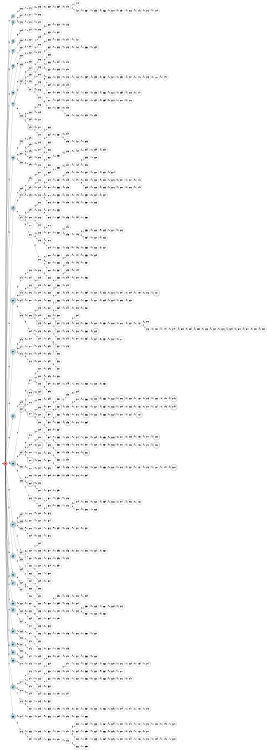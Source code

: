 digraph APTAALF {
__start0 [style = invis, shape = none, label = "", width = 0, height = 0];

rankdir=LR;
size="8,5";

s0 [style="filled", color="black", fillcolor="#ff817b" shape="circle", label="q0"];
s1 [style="filled", color="black", fillcolor="powderblue" shape="circle", label="q1"];
s2 [style="filled", color="black", fillcolor="powderblue" shape="circle", label="q2"];
s3 [style="filled", color="black", fillcolor="powderblue" shape="circle", label="q3"];
s4 [style="filled", color="black", fillcolor="powderblue" shape="circle", label="q4"];
s5 [style="filled", color="black", fillcolor="powderblue" shape="circle", label="q5"];
s6 [style="filled", color="black", fillcolor="powderblue" shape="circle", label="q6"];
s7 [style="filled", color="black", fillcolor="powderblue" shape="circle", label="q7"];
s8 [style="filled", color="black", fillcolor="powderblue" shape="circle", label="q8"];
s9 [style="rounded,filled", color="black", fillcolor="powderblue" shape="doublecircle", label="q9"];
s10 [style="rounded,filled", color="black", fillcolor="powderblue" shape="doublecircle", label="q10"];
s11 [style="filled", color="black", fillcolor="powderblue" shape="circle", label="q11"];
s12 [style="filled", color="black", fillcolor="powderblue" shape="circle", label="q12"];
s13 [style="rounded,filled", color="black", fillcolor="powderblue" shape="doublecircle", label="q13"];
s14 [style="rounded,filled", color="black", fillcolor="powderblue" shape="doublecircle", label="q14"];
s15 [style="filled", color="black", fillcolor="powderblue" shape="circle", label="q15"];
s16 [style="filled", color="black", fillcolor="powderblue" shape="circle", label="q16"];
s17 [style="filled", color="black", fillcolor="powderblue" shape="circle", label="q17"];
s18 [style="filled", color="black", fillcolor="powderblue" shape="circle", label="q18"];
s19 [style="filled", color="black", fillcolor="powderblue" shape="circle", label="q19"];
s20 [style="filled", color="black", fillcolor="powderblue" shape="circle", label="q20"];
s21 [style="filled", color="black", fillcolor="powderblue" shape="circle", label="q21"];
s22 [style="filled", color="black", fillcolor="powderblue" shape="circle", label="q22"];
s23 [style="filled", color="black", fillcolor="powderblue" shape="circle", label="q23"];
s24 [style="filled", color="black", fillcolor="powderblue" shape="circle", label="q24"];
s25 [style="filled", color="black", fillcolor="powderblue" shape="circle", label="q25"];
s26 [style="filled", color="black", fillcolor="white" shape="circle", label="q26"];
s27 [style="filled", color="black", fillcolor="white" shape="circle", label="q27"];
s28 [style="filled", color="black", fillcolor="white" shape="circle", label="q28"];
s29 [style="filled", color="black", fillcolor="white" shape="circle", label="q29"];
s30 [style="filled", color="black", fillcolor="white" shape="circle", label="q30"];
s31 [style="filled", color="black", fillcolor="white" shape="circle", label="q31"];
s32 [style="filled", color="black", fillcolor="white" shape="circle", label="q32"];
s33 [style="filled", color="black", fillcolor="white" shape="circle", label="q33"];
s34 [style="filled", color="black", fillcolor="white" shape="circle", label="q34"];
s35 [style="filled", color="black", fillcolor="white" shape="circle", label="q35"];
s36 [style="filled", color="black", fillcolor="white" shape="circle", label="q36"];
s37 [style="filled", color="black", fillcolor="white" shape="circle", label="q37"];
s38 [style="filled", color="black", fillcolor="white" shape="circle", label="q38"];
s39 [style="filled", color="black", fillcolor="white" shape="circle", label="q39"];
s40 [style="filled", color="black", fillcolor="white" shape="circle", label="q40"];
s41 [style="rounded,filled", color="black", fillcolor="white" shape="doublecircle", label="q41"];
s42 [style="filled", color="black", fillcolor="white" shape="circle", label="q42"];
s43 [style="rounded,filled", color="black", fillcolor="white" shape="doublecircle", label="q43"];
s44 [style="filled", color="black", fillcolor="white" shape="circle", label="q44"];
s45 [style="filled", color="black", fillcolor="white" shape="circle", label="q45"];
s46 [style="filled", color="black", fillcolor="white" shape="circle", label="q46"];
s47 [style="filled", color="black", fillcolor="white" shape="circle", label="q47"];
s48 [style="filled", color="black", fillcolor="white" shape="circle", label="q48"];
s49 [style="filled", color="black", fillcolor="white" shape="circle", label="q49"];
s50 [style="rounded,filled", color="black", fillcolor="white" shape="doublecircle", label="q50"];
s51 [style="filled", color="black", fillcolor="white" shape="circle", label="q51"];
s52 [style="filled", color="black", fillcolor="white" shape="circle", label="q52"];
s53 [style="filled", color="black", fillcolor="white" shape="circle", label="q53"];
s54 [style="filled", color="black", fillcolor="white" shape="circle", label="q54"];
s55 [style="filled", color="black", fillcolor="white" shape="circle", label="q55"];
s56 [style="filled", color="black", fillcolor="white" shape="circle", label="q56"];
s57 [style="filled", color="black", fillcolor="white" shape="circle", label="q57"];
s58 [style="filled", color="black", fillcolor="white" shape="circle", label="q58"];
s59 [style="filled", color="black", fillcolor="white" shape="circle", label="q59"];
s60 [style="filled", color="black", fillcolor="white" shape="circle", label="q60"];
s61 [style="filled", color="black", fillcolor="white" shape="circle", label="q61"];
s62 [style="filled", color="black", fillcolor="white" shape="circle", label="q62"];
s63 [style="filled", color="black", fillcolor="white" shape="circle", label="q63"];
s64 [style="filled", color="black", fillcolor="white" shape="circle", label="q64"];
s65 [style="filled", color="black", fillcolor="white" shape="circle", label="q65"];
s66 [style="filled", color="black", fillcolor="white" shape="circle", label="q66"];
s67 [style="filled", color="black", fillcolor="white" shape="circle", label="q67"];
s68 [style="filled", color="black", fillcolor="white" shape="circle", label="q68"];
s69 [style="filled", color="black", fillcolor="white" shape="circle", label="q69"];
s70 [style="filled", color="black", fillcolor="white" shape="circle", label="q70"];
s71 [style="filled", color="black", fillcolor="white" shape="circle", label="q71"];
s72 [style="filled", color="black", fillcolor="white" shape="circle", label="q72"];
s73 [style="filled", color="black", fillcolor="white" shape="circle", label="q73"];
s74 [style="filled", color="black", fillcolor="white" shape="circle", label="q74"];
s75 [style="filled", color="black", fillcolor="white" shape="circle", label="q75"];
s76 [style="filled", color="black", fillcolor="white" shape="circle", label="q76"];
s77 [style="filled", color="black", fillcolor="white" shape="circle", label="q77"];
s78 [style="filled", color="black", fillcolor="white" shape="circle", label="q78"];
s79 [style="filled", color="black", fillcolor="white" shape="circle", label="q79"];
s80 [style="filled", color="black", fillcolor="white" shape="circle", label="q80"];
s81 [style="filled", color="black", fillcolor="white" shape="circle", label="q81"];
s82 [style="filled", color="black", fillcolor="white" shape="circle", label="q82"];
s83 [style="filled", color="black", fillcolor="white" shape="circle", label="q83"];
s84 [style="filled", color="black", fillcolor="white" shape="circle", label="q84"];
s85 [style="filled", color="black", fillcolor="white" shape="circle", label="q85"];
s86 [style="filled", color="black", fillcolor="white" shape="circle", label="q86"];
s87 [style="filled", color="black", fillcolor="white" shape="circle", label="q87"];
s88 [style="filled", color="black", fillcolor="white" shape="circle", label="q88"];
s89 [style="filled", color="black", fillcolor="white" shape="circle", label="q89"];
s90 [style="rounded,filled", color="black", fillcolor="white" shape="doublecircle", label="q90"];
s91 [style="filled", color="black", fillcolor="white" shape="circle", label="q91"];
s92 [style="filled", color="black", fillcolor="white" shape="circle", label="q92"];
s93 [style="filled", color="black", fillcolor="white" shape="circle", label="q93"];
s94 [style="filled", color="black", fillcolor="white" shape="circle", label="q94"];
s95 [style="filled", color="black", fillcolor="white" shape="circle", label="q95"];
s96 [style="filled", color="black", fillcolor="white" shape="circle", label="q96"];
s97 [style="filled", color="black", fillcolor="white" shape="circle", label="q97"];
s98 [style="filled", color="black", fillcolor="white" shape="circle", label="q98"];
s99 [style="filled", color="black", fillcolor="white" shape="circle", label="q99"];
s100 [style="filled", color="black", fillcolor="white" shape="circle", label="q100"];
s101 [style="filled", color="black", fillcolor="white" shape="circle", label="q101"];
s102 [style="filled", color="black", fillcolor="white" shape="circle", label="q102"];
s103 [style="filled", color="black", fillcolor="white" shape="circle", label="q103"];
s104 [style="filled", color="black", fillcolor="white" shape="circle", label="q104"];
s105 [style="filled", color="black", fillcolor="white" shape="circle", label="q105"];
s106 [style="filled", color="black", fillcolor="white" shape="circle", label="q106"];
s107 [style="filled", color="black", fillcolor="white" shape="circle", label="q107"];
s108 [style="rounded,filled", color="black", fillcolor="white" shape="doublecircle", label="q108"];
s109 [style="filled", color="black", fillcolor="white" shape="circle", label="q109"];
s110 [style="filled", color="black", fillcolor="white" shape="circle", label="q110"];
s111 [style="filled", color="black", fillcolor="white" shape="circle", label="q111"];
s112 [style="filled", color="black", fillcolor="white" shape="circle", label="q112"];
s113 [style="filled", color="black", fillcolor="white" shape="circle", label="q113"];
s114 [style="filled", color="black", fillcolor="white" shape="circle", label="q114"];
s115 [style="rounded,filled", color="black", fillcolor="white" shape="doublecircle", label="q115"];
s116 [style="filled", color="black", fillcolor="white" shape="circle", label="q116"];
s117 [style="rounded,filled", color="black", fillcolor="white" shape="doublecircle", label="q117"];
s118 [style="filled", color="black", fillcolor="white" shape="circle", label="q118"];
s119 [style="filled", color="black", fillcolor="white" shape="circle", label="q119"];
s120 [style="filled", color="black", fillcolor="white" shape="circle", label="q120"];
s121 [style="rounded,filled", color="black", fillcolor="white" shape="doublecircle", label="q121"];
s122 [style="filled", color="black", fillcolor="white" shape="circle", label="q122"];
s123 [style="filled", color="black", fillcolor="white" shape="circle", label="q123"];
s124 [style="rounded,filled", color="black", fillcolor="white" shape="doublecircle", label="q124"];
s125 [style="filled", color="black", fillcolor="white" shape="circle", label="q125"];
s126 [style="filled", color="black", fillcolor="white" shape="circle", label="q126"];
s127 [style="filled", color="black", fillcolor="white" shape="circle", label="q127"];
s128 [style="filled", color="black", fillcolor="white" shape="circle", label="q128"];
s129 [style="filled", color="black", fillcolor="white" shape="circle", label="q129"];
s130 [style="filled", color="black", fillcolor="white" shape="circle", label="q130"];
s131 [style="filled", color="black", fillcolor="white" shape="circle", label="q131"];
s132 [style="filled", color="black", fillcolor="white" shape="circle", label="q132"];
s133 [style="filled", color="black", fillcolor="white" shape="circle", label="q133"];
s134 [style="filled", color="black", fillcolor="white" shape="circle", label="q134"];
s135 [style="filled", color="black", fillcolor="white" shape="circle", label="q135"];
s136 [style="filled", color="black", fillcolor="white" shape="circle", label="q136"];
s137 [style="filled", color="black", fillcolor="white" shape="circle", label="q137"];
s138 [style="filled", color="black", fillcolor="white" shape="circle", label="q138"];
s139 [style="filled", color="black", fillcolor="white" shape="circle", label="q139"];
s140 [style="filled", color="black", fillcolor="white" shape="circle", label="q140"];
s141 [style="filled", color="black", fillcolor="white" shape="circle", label="q141"];
s142 [style="filled", color="black", fillcolor="white" shape="circle", label="q142"];
s143 [style="filled", color="black", fillcolor="white" shape="circle", label="q143"];
s144 [style="filled", color="black", fillcolor="white" shape="circle", label="q144"];
s145 [style="filled", color="black", fillcolor="white" shape="circle", label="q145"];
s146 [style="filled", color="black", fillcolor="white" shape="circle", label="q146"];
s147 [style="filled", color="black", fillcolor="white" shape="circle", label="q147"];
s148 [style="filled", color="black", fillcolor="white" shape="circle", label="q148"];
s149 [style="filled", color="black", fillcolor="white" shape="circle", label="q149"];
s150 [style="filled", color="black", fillcolor="white" shape="circle", label="q150"];
s151 [style="filled", color="black", fillcolor="white" shape="circle", label="q151"];
s152 [style="filled", color="black", fillcolor="white" shape="circle", label="q152"];
s153 [style="filled", color="black", fillcolor="white" shape="circle", label="q153"];
s154 [style="filled", color="black", fillcolor="white" shape="circle", label="q154"];
s155 [style="filled", color="black", fillcolor="white" shape="circle", label="q155"];
s156 [style="filled", color="black", fillcolor="white" shape="circle", label="q156"];
s157 [style="filled", color="black", fillcolor="white" shape="circle", label="q157"];
s158 [style="filled", color="black", fillcolor="white" shape="circle", label="q158"];
s159 [style="filled", color="black", fillcolor="white" shape="circle", label="q159"];
s160 [style="filled", color="black", fillcolor="white" shape="circle", label="q160"];
s161 [style="filled", color="black", fillcolor="white" shape="circle", label="q161"];
s162 [style="filled", color="black", fillcolor="white" shape="circle", label="q162"];
s163 [style="filled", color="black", fillcolor="white" shape="circle", label="q163"];
s164 [style="filled", color="black", fillcolor="white" shape="circle", label="q164"];
s165 [style="filled", color="black", fillcolor="white" shape="circle", label="q165"];
s166 [style="filled", color="black", fillcolor="white" shape="circle", label="q166"];
s167 [style="filled", color="black", fillcolor="white" shape="circle", label="q167"];
s168 [style="filled", color="black", fillcolor="white" shape="circle", label="q168"];
s169 [style="filled", color="black", fillcolor="white" shape="circle", label="q169"];
s170 [style="filled", color="black", fillcolor="white" shape="circle", label="q170"];
s171 [style="filled", color="black", fillcolor="white" shape="circle", label="q171"];
s172 [style="filled", color="black", fillcolor="white" shape="circle", label="q172"];
s173 [style="filled", color="black", fillcolor="white" shape="circle", label="q173"];
s174 [style="filled", color="black", fillcolor="white" shape="circle", label="q174"];
s175 [style="filled", color="black", fillcolor="white" shape="circle", label="q175"];
s176 [style="filled", color="black", fillcolor="white" shape="circle", label="q176"];
s177 [style="filled", color="black", fillcolor="white" shape="circle", label="q177"];
s178 [style="filled", color="black", fillcolor="white" shape="circle", label="q178"];
s179 [style="filled", color="black", fillcolor="white" shape="circle", label="q179"];
s180 [style="filled", color="black", fillcolor="white" shape="circle", label="q180"];
s181 [style="filled", color="black", fillcolor="white" shape="circle", label="q181"];
s182 [style="filled", color="black", fillcolor="white" shape="circle", label="q182"];
s183 [style="filled", color="black", fillcolor="white" shape="circle", label="q183"];
s184 [style="filled", color="black", fillcolor="white" shape="circle", label="q184"];
s185 [style="filled", color="black", fillcolor="white" shape="circle", label="q185"];
s186 [style="filled", color="black", fillcolor="white" shape="circle", label="q186"];
s187 [style="filled", color="black", fillcolor="white" shape="circle", label="q187"];
s188 [style="filled", color="black", fillcolor="white" shape="circle", label="q188"];
s189 [style="filled", color="black", fillcolor="white" shape="circle", label="q189"];
s190 [style="filled", color="black", fillcolor="white" shape="circle", label="q190"];
s191 [style="filled", color="black", fillcolor="white" shape="circle", label="q191"];
s192 [style="filled", color="black", fillcolor="white" shape="circle", label="q192"];
s193 [style="filled", color="black", fillcolor="white" shape="circle", label="q193"];
s194 [style="filled", color="black", fillcolor="white" shape="circle", label="q194"];
s195 [style="rounded,filled", color="black", fillcolor="white" shape="doublecircle", label="q195"];
s196 [style="filled", color="black", fillcolor="white" shape="circle", label="q196"];
s197 [style="filled", color="black", fillcolor="white" shape="circle", label="q197"];
s198 [style="filled", color="black", fillcolor="white" shape="circle", label="q198"];
s199 [style="filled", color="black", fillcolor="white" shape="circle", label="q199"];
s200 [style="filled", color="black", fillcolor="white" shape="circle", label="q200"];
s201 [style="filled", color="black", fillcolor="white" shape="circle", label="q201"];
s202 [style="filled", color="black", fillcolor="white" shape="circle", label="q202"];
s203 [style="filled", color="black", fillcolor="white" shape="circle", label="q203"];
s204 [style="rounded,filled", color="black", fillcolor="white" shape="doublecircle", label="q204"];
s205 [style="filled", color="black", fillcolor="white" shape="circle", label="q205"];
s206 [style="filled", color="black", fillcolor="white" shape="circle", label="q206"];
s207 [style="filled", color="black", fillcolor="white" shape="circle", label="q207"];
s208 [style="filled", color="black", fillcolor="white" shape="circle", label="q208"];
s209 [style="filled", color="black", fillcolor="white" shape="circle", label="q209"];
s210 [style="filled", color="black", fillcolor="white" shape="circle", label="q210"];
s211 [style="rounded,filled", color="black", fillcolor="white" shape="doublecircle", label="q211"];
s212 [style="filled", color="black", fillcolor="white" shape="circle", label="q212"];
s213 [style="filled", color="black", fillcolor="white" shape="circle", label="q213"];
s214 [style="filled", color="black", fillcolor="white" shape="circle", label="q214"];
s215 [style="filled", color="black", fillcolor="white" shape="circle", label="q215"];
s216 [style="filled", color="black", fillcolor="white" shape="circle", label="q216"];
s217 [style="filled", color="black", fillcolor="white" shape="circle", label="q217"];
s218 [style="filled", color="black", fillcolor="white" shape="circle", label="q218"];
s219 [style="filled", color="black", fillcolor="white" shape="circle", label="q219"];
s220 [style="filled", color="black", fillcolor="white" shape="circle", label="q220"];
s221 [style="filled", color="black", fillcolor="white" shape="circle", label="q221"];
s222 [style="filled", color="black", fillcolor="white" shape="circle", label="q222"];
s223 [style="filled", color="black", fillcolor="white" shape="circle", label="q223"];
s224 [style="filled", color="black", fillcolor="white" shape="circle", label="q224"];
s225 [style="filled", color="black", fillcolor="white" shape="circle", label="q225"];
s226 [style="filled", color="black", fillcolor="white" shape="circle", label="q226"];
s227 [style="filled", color="black", fillcolor="white" shape="circle", label="q227"];
s228 [style="filled", color="black", fillcolor="white" shape="circle", label="q228"];
s229 [style="filled", color="black", fillcolor="white" shape="circle", label="q229"];
s230 [style="filled", color="black", fillcolor="white" shape="circle", label="q230"];
s231 [style="filled", color="black", fillcolor="white" shape="circle", label="q231"];
s232 [style="filled", color="black", fillcolor="white" shape="circle", label="q232"];
s233 [style="filled", color="black", fillcolor="white" shape="circle", label="q233"];
s234 [style="filled", color="black", fillcolor="white" shape="circle", label="q234"];
s235 [style="filled", color="black", fillcolor="white" shape="circle", label="q235"];
s236 [style="filled", color="black", fillcolor="white" shape="circle", label="q236"];
s237 [style="filled", color="black", fillcolor="white" shape="circle", label="q237"];
s238 [style="filled", color="black", fillcolor="white" shape="circle", label="q238"];
s239 [style="filled", color="black", fillcolor="white" shape="circle", label="q239"];
s240 [style="filled", color="black", fillcolor="white" shape="circle", label="q240"];
s241 [style="filled", color="black", fillcolor="white" shape="circle", label="q241"];
s242 [style="filled", color="black", fillcolor="white" shape="circle", label="q242"];
s243 [style="filled", color="black", fillcolor="white" shape="circle", label="q243"];
s244 [style="filled", color="black", fillcolor="white" shape="circle", label="q244"];
s245 [style="filled", color="black", fillcolor="white" shape="circle", label="q245"];
s246 [style="filled", color="black", fillcolor="white" shape="circle", label="q246"];
s247 [style="filled", color="black", fillcolor="white" shape="circle", label="q247"];
s248 [style="filled", color="black", fillcolor="white" shape="circle", label="q248"];
s249 [style="filled", color="black", fillcolor="white" shape="circle", label="q249"];
s250 [style="filled", color="black", fillcolor="white" shape="circle", label="q250"];
s251 [style="filled", color="black", fillcolor="white" shape="circle", label="q251"];
s252 [style="filled", color="black", fillcolor="white" shape="circle", label="q252"];
s253 [style="filled", color="black", fillcolor="white" shape="circle", label="q253"];
s254 [style="filled", color="black", fillcolor="white" shape="circle", label="q254"];
s255 [style="filled", color="black", fillcolor="white" shape="circle", label="q255"];
s256 [style="filled", color="black", fillcolor="white" shape="circle", label="q256"];
s257 [style="filled", color="black", fillcolor="white" shape="circle", label="q257"];
s258 [style="filled", color="black", fillcolor="white" shape="circle", label="q258"];
s259 [style="filled", color="black", fillcolor="white" shape="circle", label="q259"];
s260 [style="filled", color="black", fillcolor="white" shape="circle", label="q260"];
s261 [style="filled", color="black", fillcolor="white" shape="circle", label="q261"];
s262 [style="filled", color="black", fillcolor="white" shape="circle", label="q262"];
s263 [style="filled", color="black", fillcolor="white" shape="circle", label="q263"];
s264 [style="filled", color="black", fillcolor="white" shape="circle", label="q264"];
s265 [style="filled", color="black", fillcolor="white" shape="circle", label="q265"];
s266 [style="filled", color="black", fillcolor="white" shape="circle", label="q266"];
s267 [style="filled", color="black", fillcolor="white" shape="circle", label="q267"];
s268 [style="filled", color="black", fillcolor="white" shape="circle", label="q268"];
s269 [style="filled", color="black", fillcolor="white" shape="circle", label="q269"];
s270 [style="filled", color="black", fillcolor="white" shape="circle", label="q270"];
s271 [style="filled", color="black", fillcolor="white" shape="circle", label="q271"];
s272 [style="filled", color="black", fillcolor="white" shape="circle", label="q272"];
s273 [style="filled", color="black", fillcolor="white" shape="circle", label="q273"];
s274 [style="filled", color="black", fillcolor="white" shape="circle", label="q274"];
s275 [style="filled", color="black", fillcolor="white" shape="circle", label="q275"];
s276 [style="filled", color="black", fillcolor="white" shape="circle", label="q276"];
s277 [style="filled", color="black", fillcolor="white" shape="circle", label="q277"];
s278 [style="filled", color="black", fillcolor="white" shape="circle", label="q278"];
s279 [style="filled", color="black", fillcolor="white" shape="circle", label="q279"];
s280 [style="filled", color="black", fillcolor="white" shape="circle", label="q280"];
s281 [style="filled", color="black", fillcolor="white" shape="circle", label="q281"];
s282 [style="filled", color="black", fillcolor="white" shape="circle", label="q282"];
s283 [style="filled", color="black", fillcolor="white" shape="circle", label="q283"];
s284 [style="filled", color="black", fillcolor="white" shape="circle", label="q284"];
s285 [style="filled", color="black", fillcolor="white" shape="circle", label="q285"];
s286 [style="filled", color="black", fillcolor="white" shape="circle", label="q286"];
s287 [style="filled", color="black", fillcolor="white" shape="circle", label="q287"];
s288 [style="filled", color="black", fillcolor="white" shape="circle", label="q288"];
s289 [style="filled", color="black", fillcolor="white" shape="circle", label="q289"];
s290 [style="filled", color="black", fillcolor="white" shape="circle", label="q290"];
s291 [style="filled", color="black", fillcolor="white" shape="circle", label="q291"];
s292 [style="filled", color="black", fillcolor="white" shape="circle", label="q292"];
s293 [style="filled", color="black", fillcolor="white" shape="circle", label="q293"];
s294 [style="filled", color="black", fillcolor="white" shape="circle", label="q294"];
s295 [style="filled", color="black", fillcolor="white" shape="circle", label="q295"];
s296 [style="filled", color="black", fillcolor="white" shape="circle", label="q296"];
s297 [style="filled", color="black", fillcolor="white" shape="circle", label="q297"];
s298 [style="filled", color="black", fillcolor="white" shape="circle", label="q298"];
s299 [style="filled", color="black", fillcolor="white" shape="circle", label="q299"];
s300 [style="filled", color="black", fillcolor="white" shape="circle", label="q300"];
s301 [style="rounded,filled", color="black", fillcolor="white" shape="doublecircle", label="q301"];
s302 [style="filled", color="black", fillcolor="white" shape="circle", label="q302"];
s303 [style="filled", color="black", fillcolor="white" shape="circle", label="q303"];
s304 [style="filled", color="black", fillcolor="white" shape="circle", label="q304"];
s305 [style="filled", color="black", fillcolor="white" shape="circle", label="q305"];
s306 [style="filled", color="black", fillcolor="white" shape="circle", label="q306"];
s307 [style="filled", color="black", fillcolor="white" shape="circle", label="q307"];
s308 [style="filled", color="black", fillcolor="white" shape="circle", label="q308"];
s309 [style="filled", color="black", fillcolor="white" shape="circle", label="q309"];
s310 [style="filled", color="black", fillcolor="white" shape="circle", label="q310"];
s311 [style="filled", color="black", fillcolor="white" shape="circle", label="q311"];
s312 [style="filled", color="black", fillcolor="white" shape="circle", label="q312"];
s313 [style="filled", color="black", fillcolor="white" shape="circle", label="q313"];
s314 [style="filled", color="black", fillcolor="white" shape="circle", label="q314"];
s315 [style="filled", color="black", fillcolor="white" shape="circle", label="q315"];
s316 [style="filled", color="black", fillcolor="white" shape="circle", label="q316"];
s317 [style="filled", color="black", fillcolor="white" shape="circle", label="q317"];
s318 [style="filled", color="black", fillcolor="white" shape="circle", label="q318"];
s319 [style="filled", color="black", fillcolor="white" shape="circle", label="q319"];
s320 [style="filled", color="black", fillcolor="white" shape="circle", label="q320"];
s321 [style="filled", color="black", fillcolor="white" shape="circle", label="q321"];
s322 [style="filled", color="black", fillcolor="white" shape="circle", label="q322"];
s323 [style="filled", color="black", fillcolor="white" shape="circle", label="q323"];
s324 [style="filled", color="black", fillcolor="white" shape="circle", label="q324"];
s325 [style="filled", color="black", fillcolor="white" shape="circle", label="q325"];
s326 [style="filled", color="black", fillcolor="white" shape="circle", label="q326"];
s327 [style="filled", color="black", fillcolor="white" shape="circle", label="q327"];
s328 [style="filled", color="black", fillcolor="white" shape="circle", label="q328"];
s329 [style="filled", color="black", fillcolor="white" shape="circle", label="q329"];
s330 [style="filled", color="black", fillcolor="white" shape="circle", label="q330"];
s331 [style="filled", color="black", fillcolor="white" shape="circle", label="q331"];
s332 [style="filled", color="black", fillcolor="white" shape="circle", label="q332"];
s333 [style="filled", color="black", fillcolor="white" shape="circle", label="q333"];
s334 [style="filled", color="black", fillcolor="white" shape="circle", label="q334"];
s335 [style="filled", color="black", fillcolor="white" shape="circle", label="q335"];
s336 [style="filled", color="black", fillcolor="white" shape="circle", label="q336"];
s337 [style="filled", color="black", fillcolor="white" shape="circle", label="q337"];
s338 [style="filled", color="black", fillcolor="white" shape="circle", label="q338"];
s339 [style="filled", color="black", fillcolor="white" shape="circle", label="q339"];
s340 [style="filled", color="black", fillcolor="white" shape="circle", label="q340"];
s341 [style="filled", color="black", fillcolor="white" shape="circle", label="q341"];
s342 [style="filled", color="black", fillcolor="white" shape="circle", label="q342"];
s343 [style="filled", color="black", fillcolor="white" shape="circle", label="q343"];
s344 [style="filled", color="black", fillcolor="white" shape="circle", label="q344"];
s345 [style="filled", color="black", fillcolor="white" shape="circle", label="q345"];
s346 [style="filled", color="black", fillcolor="white" shape="circle", label="q346"];
s347 [style="filled", color="black", fillcolor="white" shape="circle", label="q347"];
s348 [style="filled", color="black", fillcolor="white" shape="circle", label="q348"];
s349 [style="filled", color="black", fillcolor="white" shape="circle", label="q349"];
s350 [style="filled", color="black", fillcolor="white" shape="circle", label="q350"];
s351 [style="filled", color="black", fillcolor="white" shape="circle", label="q351"];
s352 [style="filled", color="black", fillcolor="white" shape="circle", label="q352"];
s353 [style="filled", color="black", fillcolor="white" shape="circle", label="q353"];
s354 [style="filled", color="black", fillcolor="white" shape="circle", label="q354"];
s355 [style="filled", color="black", fillcolor="white" shape="circle", label="q355"];
s356 [style="filled", color="black", fillcolor="white" shape="circle", label="q356"];
s357 [style="filled", color="black", fillcolor="white" shape="circle", label="q357"];
s358 [style="filled", color="black", fillcolor="white" shape="circle", label="q358"];
s359 [style="filled", color="black", fillcolor="white" shape="circle", label="q359"];
s360 [style="filled", color="black", fillcolor="white" shape="circle", label="q360"];
s361 [style="filled", color="black", fillcolor="white" shape="circle", label="q361"];
s362 [style="filled", color="black", fillcolor="white" shape="circle", label="q362"];
s363 [style="filled", color="black", fillcolor="white" shape="circle", label="q363"];
s364 [style="filled", color="black", fillcolor="white" shape="circle", label="q364"];
s365 [style="filled", color="black", fillcolor="white" shape="circle", label="q365"];
s366 [style="filled", color="black", fillcolor="white" shape="circle", label="q366"];
s367 [style="filled", color="black", fillcolor="white" shape="circle", label="q367"];
s368 [style="filled", color="black", fillcolor="white" shape="circle", label="q368"];
s369 [style="filled", color="black", fillcolor="white" shape="circle", label="q369"];
s370 [style="filled", color="black", fillcolor="white" shape="circle", label="q370"];
s371 [style="rounded,filled", color="black", fillcolor="white" shape="doublecircle", label="q371"];
s372 [style="filled", color="black", fillcolor="white" shape="circle", label="q372"];
s373 [style="filled", color="black", fillcolor="white" shape="circle", label="q373"];
s374 [style="filled", color="black", fillcolor="white" shape="circle", label="q374"];
s375 [style="filled", color="black", fillcolor="white" shape="circle", label="q375"];
s376 [style="filled", color="black", fillcolor="white" shape="circle", label="q376"];
s377 [style="filled", color="black", fillcolor="white" shape="circle", label="q377"];
s378 [style="filled", color="black", fillcolor="white" shape="circle", label="q378"];
s379 [style="filled", color="black", fillcolor="white" shape="circle", label="q379"];
s380 [style="filled", color="black", fillcolor="white" shape="circle", label="q380"];
s381 [style="rounded,filled", color="black", fillcolor="white" shape="doublecircle", label="q381"];
s382 [style="filled", color="black", fillcolor="white" shape="circle", label="q382"];
s383 [style="filled", color="black", fillcolor="white" shape="circle", label="q383"];
s384 [style="filled", color="black", fillcolor="white" shape="circle", label="q384"];
s385 [style="filled", color="black", fillcolor="white" shape="circle", label="q385"];
s386 [style="filled", color="black", fillcolor="white" shape="circle", label="q386"];
s387 [style="filled", color="black", fillcolor="white" shape="circle", label="q387"];
s388 [style="filled", color="black", fillcolor="white" shape="circle", label="q388"];
s389 [style="filled", color="black", fillcolor="white" shape="circle", label="q389"];
s390 [style="filled", color="black", fillcolor="white" shape="circle", label="q390"];
s391 [style="filled", color="black", fillcolor="white" shape="circle", label="q391"];
s392 [style="filled", color="black", fillcolor="white" shape="circle", label="q392"];
s393 [style="filled", color="black", fillcolor="white" shape="circle", label="q393"];
s394 [style="filled", color="black", fillcolor="white" shape="circle", label="q394"];
s395 [style="filled", color="black", fillcolor="white" shape="circle", label="q395"];
s396 [style="filled", color="black", fillcolor="white" shape="circle", label="q396"];
s397 [style="filled", color="black", fillcolor="white" shape="circle", label="q397"];
s398 [style="filled", color="black", fillcolor="white" shape="circle", label="q398"];
s399 [style="filled", color="black", fillcolor="white" shape="circle", label="q399"];
s400 [style="filled", color="black", fillcolor="white" shape="circle", label="q400"];
s401 [style="filled", color="black", fillcolor="white" shape="circle", label="q401"];
s402 [style="filled", color="black", fillcolor="white" shape="circle", label="q402"];
s403 [style="filled", color="black", fillcolor="white" shape="circle", label="q403"];
s404 [style="filled", color="black", fillcolor="white" shape="circle", label="q404"];
s405 [style="filled", color="black", fillcolor="white" shape="circle", label="q405"];
s406 [style="filled", color="black", fillcolor="white" shape="circle", label="q406"];
s407 [style="filled", color="black", fillcolor="white" shape="circle", label="q407"];
s408 [style="filled", color="black", fillcolor="white" shape="circle", label="q408"];
s409 [style="filled", color="black", fillcolor="white" shape="circle", label="q409"];
s410 [style="filled", color="black", fillcolor="white" shape="circle", label="q410"];
s411 [style="filled", color="black", fillcolor="white" shape="circle", label="q411"];
s412 [style="filled", color="black", fillcolor="white" shape="circle", label="q412"];
s413 [style="filled", color="black", fillcolor="white" shape="circle", label="q413"];
s414 [style="filled", color="black", fillcolor="white" shape="circle", label="q414"];
s415 [style="filled", color="black", fillcolor="white" shape="circle", label="q415"];
s416 [style="filled", color="black", fillcolor="white" shape="circle", label="q416"];
s417 [style="filled", color="black", fillcolor="white" shape="circle", label="q417"];
s418 [style="filled", color="black", fillcolor="white" shape="circle", label="q418"];
s419 [style="rounded,filled", color="black", fillcolor="white" shape="doublecircle", label="q419"];
s420 [style="filled", color="black", fillcolor="white" shape="circle", label="q420"];
s421 [style="filled", color="black", fillcolor="white" shape="circle", label="q421"];
s422 [style="filled", color="black", fillcolor="white" shape="circle", label="q422"];
s423 [style="filled", color="black", fillcolor="white" shape="circle", label="q423"];
s424 [style="filled", color="black", fillcolor="white" shape="circle", label="q424"];
s425 [style="filled", color="black", fillcolor="white" shape="circle", label="q425"];
s426 [style="filled", color="black", fillcolor="white" shape="circle", label="q426"];
s427 [style="filled", color="black", fillcolor="white" shape="circle", label="q427"];
s428 [style="filled", color="black", fillcolor="white" shape="circle", label="q428"];
s429 [style="filled", color="black", fillcolor="white" shape="circle", label="q429"];
s430 [style="filled", color="black", fillcolor="white" shape="circle", label="q430"];
s431 [style="filled", color="black", fillcolor="white" shape="circle", label="q431"];
s432 [style="filled", color="black", fillcolor="white" shape="circle", label="q432"];
s433 [style="filled", color="black", fillcolor="white" shape="circle", label="q433"];
s434 [style="filled", color="black", fillcolor="white" shape="circle", label="q434"];
s435 [style="filled", color="black", fillcolor="white" shape="circle", label="q435"];
s436 [style="filled", color="black", fillcolor="white" shape="circle", label="q436"];
s437 [style="filled", color="black", fillcolor="white" shape="circle", label="q437"];
s438 [style="filled", color="black", fillcolor="white" shape="circle", label="q438"];
s439 [style="filled", color="black", fillcolor="white" shape="circle", label="q439"];
s440 [style="filled", color="black", fillcolor="white" shape="circle", label="q440"];
s441 [style="filled", color="black", fillcolor="white" shape="circle", label="q441"];
s442 [style="filled", color="black", fillcolor="white" shape="circle", label="q442"];
s443 [style="filled", color="black", fillcolor="white" shape="circle", label="q443"];
s444 [style="filled", color="black", fillcolor="white" shape="circle", label="q444"];
s445 [style="filled", color="black", fillcolor="white" shape="circle", label="q445"];
s446 [style="filled", color="black", fillcolor="white" shape="circle", label="q446"];
s447 [style="filled", color="black", fillcolor="white" shape="circle", label="q447"];
s448 [style="filled", color="black", fillcolor="white" shape="circle", label="q448"];
s449 [style="filled", color="black", fillcolor="white" shape="circle", label="q449"];
s450 [style="filled", color="black", fillcolor="white" shape="circle", label="q450"];
s451 [style="filled", color="black", fillcolor="white" shape="circle", label="q451"];
s452 [style="filled", color="black", fillcolor="white" shape="circle", label="q452"];
s453 [style="rounded,filled", color="black", fillcolor="white" shape="doublecircle", label="q453"];
s454 [style="filled", color="black", fillcolor="white" shape="circle", label="q454"];
s455 [style="filled", color="black", fillcolor="white" shape="circle", label="q455"];
s456 [style="filled", color="black", fillcolor="white" shape="circle", label="q456"];
s457 [style="filled", color="black", fillcolor="white" shape="circle", label="q457"];
s458 [style="filled", color="black", fillcolor="white" shape="circle", label="q458"];
s459 [style="filled", color="black", fillcolor="white" shape="circle", label="q459"];
s460 [style="filled", color="black", fillcolor="white" shape="circle", label="q460"];
s461 [style="filled", color="black", fillcolor="white" shape="circle", label="q461"];
s462 [style="filled", color="black", fillcolor="white" shape="circle", label="q462"];
s463 [style="filled", color="black", fillcolor="white" shape="circle", label="q463"];
s464 [style="filled", color="black", fillcolor="white" shape="circle", label="q464"];
s465 [style="filled", color="black", fillcolor="white" shape="circle", label="q465"];
s466 [style="filled", color="black", fillcolor="white" shape="circle", label="q466"];
s467 [style="filled", color="black", fillcolor="white" shape="circle", label="q467"];
s468 [style="filled", color="black", fillcolor="white" shape="circle", label="q468"];
s469 [style="filled", color="black", fillcolor="white" shape="circle", label="q469"];
s470 [style="filled", color="black", fillcolor="white" shape="circle", label="q470"];
s471 [style="filled", color="black", fillcolor="white" shape="circle", label="q471"];
s472 [style="filled", color="black", fillcolor="white" shape="circle", label="q472"];
s473 [style="filled", color="black", fillcolor="white" shape="circle", label="q473"];
s474 [style="filled", color="black", fillcolor="white" shape="circle", label="q474"];
s475 [style="filled", color="black", fillcolor="white" shape="circle", label="q475"];
s476 [style="filled", color="black", fillcolor="white" shape="circle", label="q476"];
s477 [style="filled", color="black", fillcolor="white" shape="circle", label="q477"];
s478 [style="filled", color="black", fillcolor="white" shape="circle", label="q478"];
s479 [style="filled", color="black", fillcolor="white" shape="circle", label="q479"];
s480 [style="filled", color="black", fillcolor="white" shape="circle", label="q480"];
s481 [style="filled", color="black", fillcolor="white" shape="circle", label="q481"];
s482 [style="filled", color="black", fillcolor="white" shape="circle", label="q482"];
s483 [style="filled", color="black", fillcolor="white" shape="circle", label="q483"];
s484 [style="filled", color="black", fillcolor="white" shape="circle", label="q484"];
s485 [style="filled", color="black", fillcolor="white" shape="circle", label="q485"];
s486 [style="filled", color="black", fillcolor="white" shape="circle", label="q486"];
s487 [style="filled", color="black", fillcolor="white" shape="circle", label="q487"];
s488 [style="filled", color="black", fillcolor="white" shape="circle", label="q488"];
s489 [style="filled", color="black", fillcolor="white" shape="circle", label="q489"];
s490 [style="filled", color="black", fillcolor="white" shape="circle", label="q490"];
s491 [style="filled", color="black", fillcolor="white" shape="circle", label="q491"];
s492 [style="filled", color="black", fillcolor="white" shape="circle", label="q492"];
s493 [style="filled", color="black", fillcolor="white" shape="circle", label="q493"];
s494 [style="filled", color="black", fillcolor="white" shape="circle", label="q494"];
s495 [style="filled", color="black", fillcolor="white" shape="circle", label="q495"];
s496 [style="filled", color="black", fillcolor="white" shape="circle", label="q496"];
s497 [style="filled", color="black", fillcolor="white" shape="circle", label="q497"];
s498 [style="filled", color="black", fillcolor="white" shape="circle", label="q498"];
s499 [style="filled", color="black", fillcolor="white" shape="circle", label="q499"];
s500 [style="filled", color="black", fillcolor="white" shape="circle", label="q500"];
s501 [style="filled", color="black", fillcolor="white" shape="circle", label="q501"];
s502 [style="filled", color="black", fillcolor="white" shape="circle", label="q502"];
s503 [style="filled", color="black", fillcolor="white" shape="circle", label="q503"];
s504 [style="filled", color="black", fillcolor="white" shape="circle", label="q504"];
s505 [style="rounded,filled", color="black", fillcolor="white" shape="doublecircle", label="q505"];
s506 [style="filled", color="black", fillcolor="white" shape="circle", label="q506"];
s507 [style="filled", color="black", fillcolor="white" shape="circle", label="q507"];
s508 [style="filled", color="black", fillcolor="white" shape="circle", label="q508"];
s509 [style="filled", color="black", fillcolor="white" shape="circle", label="q509"];
s510 [style="filled", color="black", fillcolor="white" shape="circle", label="q510"];
s511 [style="filled", color="black", fillcolor="white" shape="circle", label="q511"];
s512 [style="filled", color="black", fillcolor="white" shape="circle", label="q512"];
s513 [style="filled", color="black", fillcolor="white" shape="circle", label="q513"];
s514 [style="filled", color="black", fillcolor="white" shape="circle", label="q514"];
s515 [style="filled", color="black", fillcolor="white" shape="circle", label="q515"];
s516 [style="filled", color="black", fillcolor="white" shape="circle", label="q516"];
s517 [style="filled", color="black", fillcolor="white" shape="circle", label="q517"];
s518 [style="filled", color="black", fillcolor="white" shape="circle", label="q518"];
s519 [style="filled", color="black", fillcolor="white" shape="circle", label="q519"];
s520 [style="filled", color="black", fillcolor="white" shape="circle", label="q520"];
s521 [style="filled", color="black", fillcolor="white" shape="circle", label="q521"];
s522 [style="filled", color="black", fillcolor="white" shape="circle", label="q522"];
s523 [style="filled", color="black", fillcolor="white" shape="circle", label="q523"];
s524 [style="filled", color="black", fillcolor="white" shape="circle", label="q524"];
s525 [style="filled", color="black", fillcolor="white" shape="circle", label="q525"];
s526 [style="filled", color="black", fillcolor="white" shape="circle", label="q526"];
s527 [style="filled", color="black", fillcolor="white" shape="circle", label="q527"];
s528 [style="filled", color="black", fillcolor="white" shape="circle", label="q528"];
s529 [style="filled", color="black", fillcolor="white" shape="circle", label="q529"];
s530 [style="filled", color="black", fillcolor="white" shape="circle", label="q530"];
s531 [style="filled", color="black", fillcolor="white" shape="circle", label="q531"];
s532 [style="filled", color="black", fillcolor="white" shape="circle", label="q532"];
s533 [style="filled", color="black", fillcolor="white" shape="circle", label="q533"];
s534 [style="filled", color="black", fillcolor="white" shape="circle", label="q534"];
s535 [style="filled", color="black", fillcolor="white" shape="circle", label="q535"];
s536 [style="filled", color="black", fillcolor="white" shape="circle", label="q536"];
s537 [style="filled", color="black", fillcolor="white" shape="circle", label="q537"];
s538 [style="filled", color="black", fillcolor="white" shape="circle", label="q538"];
s539 [style="filled", color="black", fillcolor="white" shape="circle", label="q539"];
s540 [style="filled", color="black", fillcolor="white" shape="circle", label="q540"];
s541 [style="filled", color="black", fillcolor="white" shape="circle", label="q541"];
s542 [style="filled", color="black", fillcolor="white" shape="circle", label="q542"];
s543 [style="filled", color="black", fillcolor="white" shape="circle", label="q543"];
s544 [style="filled", color="black", fillcolor="white" shape="circle", label="q544"];
s545 [style="filled", color="black", fillcolor="white" shape="circle", label="q545"];
s546 [style="filled", color="black", fillcolor="white" shape="circle", label="q546"];
s547 [style="filled", color="black", fillcolor="white" shape="circle", label="q547"];
s548 [style="filled", color="black", fillcolor="white" shape="circle", label="q548"];
s549 [style="filled", color="black", fillcolor="white" shape="circle", label="q549"];
s550 [style="filled", color="black", fillcolor="white" shape="circle", label="q550"];
s551 [style="filled", color="black", fillcolor="white" shape="circle", label="q551"];
s552 [style="filled", color="black", fillcolor="white" shape="circle", label="q552"];
s553 [style="filled", color="black", fillcolor="white" shape="circle", label="q553"];
s554 [style="filled", color="black", fillcolor="white" shape="circle", label="q554"];
s555 [style="filled", color="black", fillcolor="white" shape="circle", label="q555"];
s556 [style="filled", color="black", fillcolor="white" shape="circle", label="q556"];
s557 [style="filled", color="black", fillcolor="white" shape="circle", label="q557"];
s558 [style="filled", color="black", fillcolor="white" shape="circle", label="q558"];
s559 [style="filled", color="black", fillcolor="white" shape="circle", label="q559"];
s560 [style="filled", color="black", fillcolor="white" shape="circle", label="q560"];
s561 [style="filled", color="black", fillcolor="white" shape="circle", label="q561"];
s562 [style="filled", color="black", fillcolor="white" shape="circle", label="q562"];
s563 [style="filled", color="black", fillcolor="white" shape="circle", label="q563"];
s564 [style="filled", color="black", fillcolor="white" shape="circle", label="q564"];
s565 [style="filled", color="black", fillcolor="white" shape="circle", label="q565"];
s566 [style="filled", color="black", fillcolor="white" shape="circle", label="q566"];
s567 [style="filled", color="black", fillcolor="white" shape="circle", label="q567"];
s568 [style="rounded,filled", color="black", fillcolor="white" shape="doublecircle", label="q568"];
s569 [style="filled", color="black", fillcolor="white" shape="circle", label="q569"];
s570 [style="filled", color="black", fillcolor="white" shape="circle", label="q570"];
s571 [style="filled", color="black", fillcolor="white" shape="circle", label="q571"];
s572 [style="rounded,filled", color="black", fillcolor="white" shape="doublecircle", label="q572"];
s573 [style="filled", color="black", fillcolor="white" shape="circle", label="q573"];
s574 [style="filled", color="black", fillcolor="white" shape="circle", label="q574"];
s575 [style="filled", color="black", fillcolor="white" shape="circle", label="q575"];
s576 [style="filled", color="black", fillcolor="white" shape="circle", label="q576"];
s577 [style="filled", color="black", fillcolor="white" shape="circle", label="q577"];
s578 [style="filled", color="black", fillcolor="white" shape="circle", label="q578"];
s579 [style="filled", color="black", fillcolor="white" shape="circle", label="q579"];
s580 [style="filled", color="black", fillcolor="white" shape="circle", label="q580"];
s581 [style="filled", color="black", fillcolor="white" shape="circle", label="q581"];
s582 [style="filled", color="black", fillcolor="white" shape="circle", label="q582"];
s583 [style="filled", color="black", fillcolor="white" shape="circle", label="q583"];
s584 [style="filled", color="black", fillcolor="white" shape="circle", label="q584"];
s585 [style="filled", color="black", fillcolor="white" shape="circle", label="q585"];
s586 [style="filled", color="black", fillcolor="white" shape="circle", label="q586"];
s587 [style="filled", color="black", fillcolor="white" shape="circle", label="q587"];
s588 [style="filled", color="black", fillcolor="white" shape="circle", label="q588"];
s589 [style="filled", color="black", fillcolor="white" shape="circle", label="q589"];
s590 [style="filled", color="black", fillcolor="white" shape="circle", label="q590"];
s591 [style="filled", color="black", fillcolor="white" shape="circle", label="q591"];
s592 [style="filled", color="black", fillcolor="white" shape="circle", label="q592"];
s593 [style="filled", color="black", fillcolor="white" shape="circle", label="q593"];
s594 [style="filled", color="black", fillcolor="white" shape="circle", label="q594"];
s595 [style="filled", color="black", fillcolor="white" shape="circle", label="q595"];
s596 [style="filled", color="black", fillcolor="white" shape="circle", label="q596"];
s597 [style="filled", color="black", fillcolor="white" shape="circle", label="q597"];
s598 [style="filled", color="black", fillcolor="white" shape="circle", label="q598"];
s599 [style="filled", color="black", fillcolor="white" shape="circle", label="q599"];
s600 [style="filled", color="black", fillcolor="white" shape="circle", label="q600"];
s601 [style="filled", color="black", fillcolor="white" shape="circle", label="q601"];
s602 [style="filled", color="black", fillcolor="white" shape="circle", label="q602"];
s603 [style="filled", color="black", fillcolor="white" shape="circle", label="q603"];
s604 [style="filled", color="black", fillcolor="white" shape="circle", label="q604"];
s605 [style="filled", color="black", fillcolor="white" shape="circle", label="q605"];
s606 [style="filled", color="black", fillcolor="white" shape="circle", label="q606"];
s607 [style="filled", color="black", fillcolor="white" shape="circle", label="q607"];
s608 [style="filled", color="black", fillcolor="white" shape="circle", label="q608"];
s609 [style="filled", color="black", fillcolor="white" shape="circle", label="q609"];
s610 [style="filled", color="black", fillcolor="white" shape="circle", label="q610"];
s611 [style="filled", color="black", fillcolor="white" shape="circle", label="q611"];
s612 [style="filled", color="black", fillcolor="white" shape="circle", label="q612"];
s613 [style="rounded,filled", color="black", fillcolor="white" shape="doublecircle", label="q613"];
s614 [style="filled", color="black", fillcolor="white" shape="circle", label="q614"];
s615 [style="filled", color="black", fillcolor="white" shape="circle", label="q615"];
s616 [style="rounded,filled", color="black", fillcolor="white" shape="doublecircle", label="q616"];
s617 [style="filled", color="black", fillcolor="white" shape="circle", label="q617"];
s618 [style="filled", color="black", fillcolor="white" shape="circle", label="q618"];
s619 [style="filled", color="black", fillcolor="white" shape="circle", label="q619"];
s620 [style="filled", color="black", fillcolor="white" shape="circle", label="q620"];
s621 [style="filled", color="black", fillcolor="white" shape="circle", label="q621"];
s622 [style="filled", color="black", fillcolor="white" shape="circle", label="q622"];
s623 [style="filled", color="black", fillcolor="white" shape="circle", label="q623"];
s624 [style="filled", color="black", fillcolor="white" shape="circle", label="q624"];
s625 [style="filled", color="black", fillcolor="white" shape="circle", label="q625"];
s626 [style="filled", color="black", fillcolor="white" shape="circle", label="q626"];
s627 [style="filled", color="black", fillcolor="white" shape="circle", label="q627"];
s628 [style="filled", color="black", fillcolor="white" shape="circle", label="q628"];
s629 [style="filled", color="black", fillcolor="white" shape="circle", label="q629"];
s630 [style="filled", color="black", fillcolor="white" shape="circle", label="q630"];
s631 [style="filled", color="black", fillcolor="white" shape="circle", label="q631"];
s632 [style="filled", color="black", fillcolor="white" shape="circle", label="q632"];
s633 [style="filled", color="black", fillcolor="white" shape="circle", label="q633"];
s634 [style="filled", color="black", fillcolor="white" shape="circle", label="q634"];
s635 [style="filled", color="black", fillcolor="white" shape="circle", label="q635"];
s636 [style="filled", color="black", fillcolor="white" shape="circle", label="q636"];
s637 [style="filled", color="black", fillcolor="white" shape="circle", label="q637"];
s638 [style="filled", color="black", fillcolor="white" shape="circle", label="q638"];
s639 [style="filled", color="black", fillcolor="white" shape="circle", label="q639"];
s640 [style="filled", color="black", fillcolor="white" shape="circle", label="q640"];
s641 [style="filled", color="black", fillcolor="white" shape="circle", label="q641"];
s642 [style="filled", color="black", fillcolor="white" shape="circle", label="q642"];
s643 [style="filled", color="black", fillcolor="white" shape="circle", label="q643"];
s644 [style="filled", color="black", fillcolor="white" shape="circle", label="q644"];
s645 [style="filled", color="black", fillcolor="white" shape="circle", label="q645"];
s646 [style="filled", color="black", fillcolor="white" shape="circle", label="q646"];
s647 [style="filled", color="black", fillcolor="white" shape="circle", label="q647"];
s648 [style="filled", color="black", fillcolor="white" shape="circle", label="q648"];
s649 [style="filled", color="black", fillcolor="white" shape="circle", label="q649"];
s650 [style="filled", color="black", fillcolor="white" shape="circle", label="q650"];
s651 [style="filled", color="black", fillcolor="white" shape="circle", label="q651"];
s652 [style="filled", color="black", fillcolor="white" shape="circle", label="q652"];
s653 [style="filled", color="black", fillcolor="white" shape="circle", label="q653"];
s654 [style="filled", color="black", fillcolor="white" shape="circle", label="q654"];
s655 [style="filled", color="black", fillcolor="white" shape="circle", label="q655"];
s656 [style="filled", color="black", fillcolor="white" shape="circle", label="q656"];
s657 [style="filled", color="black", fillcolor="white" shape="circle", label="q657"];
s658 [style="filled", color="black", fillcolor="white" shape="circle", label="q658"];
s659 [style="filled", color="black", fillcolor="white" shape="circle", label="q659"];
s660 [style="filled", color="black", fillcolor="white" shape="circle", label="q660"];
s661 [style="filled", color="black", fillcolor="white" shape="circle", label="q661"];
s662 [style="filled", color="black", fillcolor="white" shape="circle", label="q662"];
s663 [style="filled", color="black", fillcolor="white" shape="circle", label="q663"];
s664 [style="filled", color="black", fillcolor="white" shape="circle", label="q664"];
s665 [style="filled", color="black", fillcolor="white" shape="circle", label="q665"];
s666 [style="filled", color="black", fillcolor="white" shape="circle", label="q666"];
s667 [style="filled", color="black", fillcolor="white" shape="circle", label="q667"];
s668 [style="filled", color="black", fillcolor="white" shape="circle", label="q668"];
s669 [style="filled", color="black", fillcolor="white" shape="circle", label="q669"];
s670 [style="filled", color="black", fillcolor="white" shape="circle", label="q670"];
s671 [style="filled", color="black", fillcolor="white" shape="circle", label="q671"];
s672 [style="filled", color="black", fillcolor="white" shape="circle", label="q672"];
s673 [style="filled", color="black", fillcolor="white" shape="circle", label="q673"];
s674 [style="filled", color="black", fillcolor="white" shape="circle", label="q674"];
s675 [style="filled", color="black", fillcolor="white" shape="circle", label="q675"];
s676 [style="filled", color="black", fillcolor="white" shape="circle", label="q676"];
s677 [style="filled", color="black", fillcolor="white" shape="circle", label="q677"];
s678 [style="filled", color="black", fillcolor="white" shape="circle", label="q678"];
s679 [style="filled", color="black", fillcolor="white" shape="circle", label="q679"];
s680 [style="filled", color="black", fillcolor="white" shape="circle", label="q680"];
s681 [style="filled", color="black", fillcolor="white" shape="circle", label="q681"];
s682 [style="filled", color="black", fillcolor="white" shape="circle", label="q682"];
s683 [style="filled", color="black", fillcolor="white" shape="circle", label="q683"];
s684 [style="filled", color="black", fillcolor="white" shape="circle", label="q684"];
s685 [style="filled", color="black", fillcolor="white" shape="circle", label="q685"];
s686 [style="filled", color="black", fillcolor="white" shape="circle", label="q686"];
s687 [style="filled", color="black", fillcolor="white" shape="circle", label="q687"];
s688 [style="filled", color="black", fillcolor="white" shape="circle", label="q688"];
s689 [style="filled", color="black", fillcolor="white" shape="circle", label="q689"];
s690 [style="filled", color="black", fillcolor="white" shape="circle", label="q690"];
s691 [style="filled", color="black", fillcolor="white" shape="circle", label="q691"];
s692 [style="filled", color="black", fillcolor="white" shape="circle", label="q692"];
s693 [style="filled", color="black", fillcolor="white" shape="circle", label="q693"];
s694 [style="filled", color="black", fillcolor="white" shape="circle", label="q694"];
s695 [style="filled", color="black", fillcolor="white" shape="circle", label="q695"];
s696 [style="filled", color="black", fillcolor="white" shape="circle", label="q696"];
s697 [style="filled", color="black", fillcolor="white" shape="circle", label="q697"];
s698 [style="filled", color="black", fillcolor="white" shape="circle", label="q698"];
s699 [style="filled", color="black", fillcolor="white" shape="circle", label="q699"];
s700 [style="filled", color="black", fillcolor="white" shape="circle", label="q700"];
s701 [style="filled", color="black", fillcolor="white" shape="circle", label="q701"];
s702 [style="filled", color="black", fillcolor="white" shape="circle", label="q702"];
s703 [style="filled", color="black", fillcolor="white" shape="circle", label="q703"];
s704 [style="filled", color="black", fillcolor="white" shape="circle", label="q704"];
s705 [style="filled", color="black", fillcolor="white" shape="circle", label="q705"];
s706 [style="filled", color="black", fillcolor="white" shape="circle", label="q706"];
s707 [style="filled", color="black", fillcolor="white" shape="circle", label="q707"];
s708 [style="rounded,filled", color="black", fillcolor="white" shape="doublecircle", label="q708"];
s709 [style="filled", color="black", fillcolor="white" shape="circle", label="q709"];
s710 [style="filled", color="black", fillcolor="white" shape="circle", label="q710"];
s711 [style="filled", color="black", fillcolor="white" shape="circle", label="q711"];
s712 [style="filled", color="black", fillcolor="white" shape="circle", label="q712"];
s713 [style="filled", color="black", fillcolor="white" shape="circle", label="q713"];
s714 [style="filled", color="black", fillcolor="white" shape="circle", label="q714"];
s715 [style="filled", color="black", fillcolor="white" shape="circle", label="q715"];
s716 [style="filled", color="black", fillcolor="white" shape="circle", label="q716"];
s717 [style="filled", color="black", fillcolor="white" shape="circle", label="q717"];
s718 [style="filled", color="black", fillcolor="white" shape="circle", label="q718"];
s719 [style="filled", color="black", fillcolor="white" shape="circle", label="q719"];
s720 [style="filled", color="black", fillcolor="white" shape="circle", label="q720"];
s721 [style="filled", color="black", fillcolor="white" shape="circle", label="q721"];
s722 [style="filled", color="black", fillcolor="white" shape="circle", label="q722"];
s723 [style="filled", color="black", fillcolor="white" shape="circle", label="q723"];
s724 [style="filled", color="black", fillcolor="white" shape="circle", label="q724"];
s725 [style="filled", color="black", fillcolor="white" shape="circle", label="q725"];
s726 [style="filled", color="black", fillcolor="white" shape="circle", label="q726"];
s727 [style="filled", color="black", fillcolor="white" shape="circle", label="q727"];
s728 [style="filled", color="black", fillcolor="white" shape="circle", label="q728"];
s729 [style="filled", color="black", fillcolor="white" shape="circle", label="q729"];
s730 [style="filled", color="black", fillcolor="white" shape="circle", label="q730"];
s731 [style="filled", color="black", fillcolor="white" shape="circle", label="q731"];
s732 [style="filled", color="black", fillcolor="white" shape="circle", label="q732"];
s733 [style="filled", color="black", fillcolor="white" shape="circle", label="q733"];
s734 [style="filled", color="black", fillcolor="white" shape="circle", label="q734"];
s735 [style="filled", color="black", fillcolor="white" shape="circle", label="q735"];
s736 [style="filled", color="black", fillcolor="white" shape="circle", label="q736"];
s737 [style="filled", color="black", fillcolor="white" shape="circle", label="q737"];
s738 [style="filled", color="black", fillcolor="white" shape="circle", label="q738"];
s739 [style="filled", color="black", fillcolor="white" shape="circle", label="q739"];
s740 [style="filled", color="black", fillcolor="white" shape="circle", label="q740"];
s741 [style="filled", color="black", fillcolor="white" shape="circle", label="q741"];
s742 [style="filled", color="black", fillcolor="white" shape="circle", label="q742"];
s743 [style="filled", color="black", fillcolor="white" shape="circle", label="q743"];
s744 [style="filled", color="black", fillcolor="white" shape="circle", label="q744"];
s745 [style="filled", color="black", fillcolor="white" shape="circle", label="q745"];
s746 [style="filled", color="black", fillcolor="white" shape="circle", label="q746"];
s747 [style="filled", color="black", fillcolor="white" shape="circle", label="q747"];
s748 [style="filled", color="black", fillcolor="white" shape="circle", label="q748"];
s749 [style="filled", color="black", fillcolor="white" shape="circle", label="q749"];
s750 [style="filled", color="black", fillcolor="white" shape="circle", label="q750"];
s751 [style="filled", color="black", fillcolor="white" shape="circle", label="q751"];
s752 [style="filled", color="black", fillcolor="white" shape="circle", label="q752"];
s753 [style="filled", color="black", fillcolor="white" shape="circle", label="q753"];
s754 [style="rounded,filled", color="black", fillcolor="white" shape="doublecircle", label="q754"];
s755 [style="filled", color="black", fillcolor="white" shape="circle", label="q755"];
s756 [style="filled", color="black", fillcolor="white" shape="circle", label="q756"];
s757 [style="filled", color="black", fillcolor="white" shape="circle", label="q757"];
s758 [style="filled", color="black", fillcolor="white" shape="circle", label="q758"];
s759 [style="filled", color="black", fillcolor="white" shape="circle", label="q759"];
s760 [style="filled", color="black", fillcolor="white" shape="circle", label="q760"];
s761 [style="filled", color="black", fillcolor="white" shape="circle", label="q761"];
s762 [style="filled", color="black", fillcolor="white" shape="circle", label="q762"];
s763 [style="filled", color="black", fillcolor="white" shape="circle", label="q763"];
s764 [style="filled", color="black", fillcolor="white" shape="circle", label="q764"];
s765 [style="filled", color="black", fillcolor="white" shape="circle", label="q765"];
s766 [style="filled", color="black", fillcolor="white" shape="circle", label="q766"];
s767 [style="filled", color="black", fillcolor="white" shape="circle", label="q767"];
s768 [style="filled", color="black", fillcolor="white" shape="circle", label="q768"];
s769 [style="filled", color="black", fillcolor="white" shape="circle", label="q769"];
s770 [style="filled", color="black", fillcolor="white" shape="circle", label="q770"];
s771 [style="filled", color="black", fillcolor="white" shape="circle", label="q771"];
s772 [style="filled", color="black", fillcolor="white" shape="circle", label="q772"];
s773 [style="filled", color="black", fillcolor="white" shape="circle", label="q773"];
s774 [style="filled", color="black", fillcolor="white" shape="circle", label="q774"];
s775 [style="filled", color="black", fillcolor="white" shape="circle", label="q775"];
s776 [style="filled", color="black", fillcolor="white" shape="circle", label="q776"];
s777 [style="filled", color="black", fillcolor="white" shape="circle", label="q777"];
s778 [style="filled", color="black", fillcolor="white" shape="circle", label="q778"];
s779 [style="filled", color="black", fillcolor="white" shape="circle", label="q779"];
s780 [style="filled", color="black", fillcolor="white" shape="circle", label="q780"];
s781 [style="rounded,filled", color="black", fillcolor="white" shape="doublecircle", label="q781"];
s782 [style="filled", color="black", fillcolor="white" shape="circle", label="q782"];
s783 [style="filled", color="black", fillcolor="white" shape="circle", label="q783"];
s784 [style="filled", color="black", fillcolor="white" shape="circle", label="q784"];
s785 [style="rounded,filled", color="black", fillcolor="white" shape="doublecircle", label="q785"];
s786 [style="rounded,filled", color="black", fillcolor="white" shape="doublecircle", label="q786"];
s787 [style="filled", color="black", fillcolor="white" shape="circle", label="q787"];
s788 [style="filled", color="black", fillcolor="white" shape="circle", label="q788"];
s789 [style="filled", color="black", fillcolor="white" shape="circle", label="q789"];
s790 [style="filled", color="black", fillcolor="white" shape="circle", label="q790"];
s791 [style="filled", color="black", fillcolor="white" shape="circle", label="q791"];
s792 [style="filled", color="black", fillcolor="white" shape="circle", label="q792"];
s793 [style="filled", color="black", fillcolor="white" shape="circle", label="q793"];
s794 [style="filled", color="black", fillcolor="white" shape="circle", label="q794"];
s795 [style="filled", color="black", fillcolor="white" shape="circle", label="q795"];
s796 [style="filled", color="black", fillcolor="white" shape="circle", label="q796"];
s797 [style="filled", color="black", fillcolor="white" shape="circle", label="q797"];
s798 [style="rounded,filled", color="black", fillcolor="white" shape="doublecircle", label="q798"];
s799 [style="rounded,filled", color="black", fillcolor="white" shape="doublecircle", label="q799"];
s800 [style="rounded,filled", color="black", fillcolor="white" shape="doublecircle", label="q800"];
s801 [style="filled", color="black", fillcolor="white" shape="circle", label="q801"];
s802 [style="filled", color="black", fillcolor="white" shape="circle", label="q802"];
s803 [style="filled", color="black", fillcolor="white" shape="circle", label="q803"];
s804 [style="filled", color="black", fillcolor="white" shape="circle", label="q804"];
s805 [style="filled", color="black", fillcolor="white" shape="circle", label="q805"];
s806 [style="filled", color="black", fillcolor="white" shape="circle", label="q806"];
s807 [style="filled", color="black", fillcolor="white" shape="circle", label="q807"];
s808 [style="filled", color="black", fillcolor="white" shape="circle", label="q808"];
s809 [style="filled", color="black", fillcolor="white" shape="circle", label="q809"];
s810 [style="filled", color="black", fillcolor="white" shape="circle", label="q810"];
s811 [style="filled", color="black", fillcolor="white" shape="circle", label="q811"];
s812 [style="filled", color="black", fillcolor="white" shape="circle", label="q812"];
s813 [style="filled", color="black", fillcolor="white" shape="circle", label="q813"];
subgraph cluster_main { 
	graph [pad=".75", ranksep="0.15", nodesep="0.15"];
	 style=invis; 
	__start0 -> s0 [penwidth=2];
}
s0 -> s1 [label="2"];
s0 -> s2 [label="3"];
s0 -> s3 [label="4"];
s0 -> s4 [label="5"];
s0 -> s5 [label="6"];
s0 -> s6 [label="7"];
s0 -> s7 [label="8"];
s0 -> s8 [label="9"];
s0 -> s9 [label="b"];
s0 -> s10 [label="c"];
s0 -> s11 [label="d"];
s0 -> s12 [label="e"];
s0 -> s13 [label="f"];
s0 -> s14 [label="g"];
s0 -> s15 [label="h"];
s0 -> s16 [label="j"];
s0 -> s17 [label="k"];
s0 -> s18 [label="p"];
s0 -> s19 [label="s"];
s0 -> s20 [label="t"];
s0 -> s21 [label="u"];
s0 -> s22 [label="v"];
s0 -> s23 [label="x"];
s0 -> s24 [label="y"];
s0 -> s25 [label="z"];
s1 -> s26 [label="0"];
s2 -> s27 [label="2"];
s2 -> s28 [label="9"];
s3 -> s29 [label="5"];
s4 -> s30 [label="7"];
s5 -> s31 [label="7"];
s6 -> s32 [label="e"];
s7 -> s33 [label="2"];
s7 -> s34 [label="9"];
s7 -> s35 [label="b"];
s8 -> s36 [label="8"];
s8 -> s37 [label="c"];
s8 -> s38 [label="d"];
s9 -> s39 [label="0"];
s9 -> s40 [label="8"];
s9 -> s41 [label="c"];
s10 -> s42 [label="9"];
s10 -> s43 [label="b"];
s10 -> s44 [label="d"];
s10 -> s45 [label="f"];
s11 -> s46 [label="9"];
s11 -> s47 [label="e"];
s11 -> s48 [label="f"];
s12 -> s49 [label="s"];
s13 -> s50 [label="c"];
s13 -> s51 [label="d"];
s13 -> s52 [label="e"];
s13 -> s53 [label="g"];
s14 -> s54 [label="e"];
s14 -> s55 [label="f"];
s14 -> s56 [label="s"];
s14 -> s57 [label="u"];
s14 -> s58 [label="v"];
s15 -> s59 [label="k"];
s16 -> s60 [label="h"];
s17 -> s61 [label="h"];
s18 -> s62 [label="n"];
s18 -> s63 [label="r"];
s19 -> s64 [label="k"];
s20 -> s65 [label="v"];
s20 -> s66 [label="w"];
s21 -> s67 [label="g"];
s21 -> s68 [label="v"];
s22 -> s69 [label="y"];
s23 -> s70 [label="w"];
s24 -> s71 [label="v"];
s24 -> s72 [label="w"];
s24 -> s73 [label="z"];
s25 -> s74 [label="x"];
s25 -> s75 [label="y"];
s26 -> s76 [label="1"];
s27 -> s77 [label="8"];
s28 -> s78 [label="d"];
s29 -> s79 [label="7"];
s30 -> s80 [label="6"];
s31 -> s81 [label="5"];
s32 -> s82 [label="d"];
s33 -> s83 [label="0"];
s34 -> s84 [label="3"];
s34 -> s85 [label="8"];
s34 -> s86 [label="c"];
s34 -> s87 [label="d"];
s35 -> s88 [label="8"];
s35 -> s89 [label="9"];
s35 -> s90 [label="c"];
s36 -> s91 [label="b"];
s37 -> s92 [label="9"];
s37 -> s93 [label="b"];
s37 -> s94 [label="f"];
s38 -> s95 [label="6"];
s40 -> s96 [label="2"];
s40 -> s97 [label="9"];
s40 -> s98 [label="b"];
s41 -> s99 [label="9"];
s41 -> s100 [label="b"];
s41 -> s101 [label="d"];
s41 -> s102 [label="f"];
s42 -> s103 [label="8"];
s42 -> s104 [label="c"];
s43 -> s105 [label="8"];
s43 -> s106 [label="c"];
s44 -> s107 [label="f"];
s45 -> s108 [label="c"];
s45 -> s109 [label="g"];
s46 -> s110 [label="8"];
s47 -> s111 [label="7"];
s48 -> s112 [label="c"];
s48 -> s113 [label="d"];
s50 -> s114 [label="9"];
s50 -> s115 [label="b"];
s50 -> s116 [label="d"];
s50 -> s117 [label="f"];
s51 -> s118 [label="6"];
s51 -> s119 [label="9"];
s51 -> s120 [label="e"];
s51 -> s121 [label="f"];
s52 -> s122 [label="f"];
s53 -> s123 [label="e"];
s53 -> s124 [label="f"];
s53 -> s125 [label="u"];
s54 -> s126 [label="s"];
s55 -> s127 [label="d"];
s56 -> s128 [label="e"];
s56 -> s129 [label="u"];
s57 -> s130 [label="g"];
s57 -> s131 [label="s"];
s57 -> s132 [label="v"];
s58 -> s133 [label="t"];
s59 -> s134 [label="s"];
s60 -> s135 [label="5"];
s60 -> s136 [label="k"];
s62 -> s137 [label="q"];
s63 -> s138 [label="q"];
s63 -> s139 [label="x"];
s64 -> s140 [label="s"];
s65 -> s141 [label="u"];
s66 -> s142 [label="t"];
s67 -> s143 [label="f"];
s68 -> s144 [label="y"];
s70 -> s145 [label="t"];
s71 -> s146 [label="s"];
s71 -> s147 [label="t"];
s71 -> s148 [label="y"];
s72 -> s149 [label="y"];
s73 -> s150 [label="q"];
s73 -> s151 [label="y"];
s74 -> s152 [label="w"];
s75 -> s153 [label="v"];
s75 -> s154 [label="z"];
s76 -> s155 [label="3"];
s77 -> s156 [label="b"];
s78 -> s157 [label="f"];
s79 -> s158 [label="6"];
s81 -> s159 [label="4"];
s82 -> s160 [label="9"];
s82 -> s161 [label="f"];
s85 -> s162 [label="9"];
s86 -> s163 [label="9"];
s86 -> s164 [label="f"];
s87 -> s165 [label="6"];
s87 -> s166 [label="e"];
s87 -> s167 [label="f"];
s88 -> s168 [label="9"];
s88 -> s169 [label="b"];
s89 -> s170 [label="8"];
s90 -> s171 [label="d"];
s90 -> s172 [label="f"];
s92 -> s173 [label="8"];
s93 -> s174 [label="c"];
s94 -> s175 [label="c"];
s95 -> s176 [label="d"];
s96 -> s177 [label="8"];
s97 -> s178 [label="8"];
s97 -> s179 [label="c"];
s98 -> s180 [label="8"];
s99 -> s181 [label="8"];
s99 -> s182 [label="d"];
s100 -> s183 [label="8"];
s100 -> s184 [label="c"];
s102 -> s185 [label="c"];
s102 -> s186 [label="d"];
s102 -> s187 [label="g"];
s103 -> s188 [label="b"];
s105 -> s189 [label="b"];
s106 -> s190 [label="b"];
s106 -> s191 [label="f"];
s107 -> s192 [label="c"];
s108 -> s193 [label="9"];
s108 -> s194 [label="b"];
s108 -> s195 [label="f"];
s109 -> s196 [label="f"];
s109 -> s197 [label="u"];
s111 -> s198 [label="k"];
s112 -> s199 [label="b"];
s113 -> s200 [label="e"];
s114 -> s201 [label="8"];
s114 -> s202 [label="c"];
s114 -> s203 [label="d"];
s115 -> s204 [label="c"];
s116 -> s205 [label="c"];
s117 -> s206 [label="c"];
s117 -> s207 [label="d"];
s117 -> s208 [label="g"];
s118 -> s209 [label="3"];
s119 -> s210 [label="3"];
s119 -> s211 [label="8"];
s120 -> s212 [label="7"];
s121 -> s213 [label="d"];
s122 -> s214 [label="c"];
s123 -> s215 [label="g"];
s124 -> s216 [label="c"];
s124 -> s217 [label="g"];
s125 -> s218 [label="g"];
s125 -> s219 [label="v"];
s126 -> s220 [label="e"];
s127 -> s221 [label="9"];
s128 -> s222 [label="s"];
s129 -> s223 [label="g"];
s130 -> s224 [label="f"];
s130 -> s225 [label="s"];
s131 -> s226 [label="e"];
s132 -> s227 [label="t"];
s132 -> s228 [label="y"];
s133 -> s229 [label="v"];
s134 -> s230 [label="u"];
s135 -> s231 [label="4"];
s136 -> s232 [label="7"];
s137 -> s233 [label="m"];
s138 -> s234 [label="m"];
s139 -> s235 [label="z"];
s140 -> s236 [label="e"];
s141 -> s237 [label="g"];
s142 -> s238 [label="v"];
s144 -> s239 [label="z"];
s145 -> s240 [label="v"];
s146 -> s241 [label="u"];
s147 -> s242 [label="s"];
s147 -> s243 [label="w"];
s148 -> s244 [label="v"];
s150 -> s245 [label="r"];
s151 -> s246 [label="v"];
s152 -> s247 [label="q"];
s153 -> s248 [label="t"];
s154 -> s249 [label="y"];
s155 -> s250 [label="6"];
s158 -> s251 [label="d"];
s159 -> s252 [label="5"];
s160 -> s253 [label="c"];
s162 -> s254 [label="8"];
s163 -> s255 [label="8"];
s163 -> s256 [label="c"];
s163 -> s257 [label="d"];
s164 -> s258 [label="c"];
s164 -> s259 [label="g"];
s165 -> s260 [label="7"];
s166 -> s261 [label="7"];
s167 -> s262 [label="g"];
s172 -> s263 [label="d"];
s174 -> s264 [label="b"];
s175 -> s265 [label="9"];
s175 -> s266 [label="f"];
s176 -> s267 [label="e"];
s177 -> s268 [label="b"];
s178 -> s269 [label="9"];
s179 -> s270 [label="9"];
s179 -> s271 [label="f"];
s180 -> s272 [label="9"];
s180 -> s273 [label="b"];
s182 -> s274 [label="9"];
s182 -> s275 [label="e"];
s185 -> s276 [label="b"];
s185 -> s277 [label="f"];
s186 -> s278 [label="9"];
s186 -> s279 [label="e"];
s187 -> s280 [label="c"];
s187 -> s281 [label="e"];
s187 -> s282 [label="u"];
s188 -> s283 [label="8"];
s190 -> s284 [label="c"];
s191 -> s285 [label="c"];
s192 -> s286 [label="f"];
s193 -> s287 [label="8"];
s195 -> s288 [label="c"];
s195 -> s289 [label="d"];
s196 -> s290 [label="g"];
s197 -> s291 [label="v"];
s198 -> s292 [label="h"];
s199 -> s293 [label="8"];
s200 -> s294 [label="7"];
s201 -> s295 [label="b"];
s202 -> s296 [label="9"];
s202 -> s297 [label="f"];
s203 -> s298 [label="6"];
s205 -> s299 [label="9"];
s206 -> s300 [label="9"];
s206 -> s301 [label="f"];
s207 -> s302 [label="f"];
s208 -> s303 [label="f"];
s209 -> s304 [label="1"];
s210 -> s305 [label="1"];
s212 -> s306 [label="k"];
s213 -> s307 [label="f"];
s214 -> s308 [label="f"];
s215 -> s309 [label="d"];
s217 -> s310 [label="f"];
s219 -> s311 [label="t"];
s220 -> s312 [label="d"];
s220 -> s313 [label="g"];
s221 -> s314 [label="8"];
s222 -> s315 [label="t"];
s223 -> s316 [label="f"];
s225 -> s317 [label="e"];
s226 -> s318 [label="d"];
s227 -> s319 [label="w"];
s228 -> s320 [label="z"];
s229 -> s321 [label="y"];
s232 -> s322 [label="e"];
s233 -> s323 [label="t"];
s234 -> s324 [label="t"];
s235 -> s325 [label="y"];
s236 -> s326 [label="d"];
s238 -> s327 [label="y"];
s240 -> s328 [label="u"];
s241 -> s329 [label="f"];
s242 -> s330 [label="k"];
s243 -> s331 [label="t"];
s243 -> s332 [label="x"];
s244 -> s333 [label="y"];
s245 -> s334 [label="p"];
s246 -> s335 [label="t"];
s247 -> s336 [label="m"];
s248 -> s337 [label="s"];
s249 -> s338 [label="z"];
s250 -> s339 [label="d"];
s251 -> s340 [label="9"];
s252 -> s341 [label="4"];
s253 -> s342 [label="9"];
s254 -> s343 [label="c"];
s256 -> s344 [label="9"];
s257 -> s345 [label="e"];
s258 -> s346 [label="f"];
s259 -> s347 [label="u"];
s260 -> s348 [label="5"];
s261 -> s349 [label="k"];
s262 -> s350 [label="u"];
s264 -> s351 [label="c"];
s267 -> s352 [label="d"];
s269 -> s353 [label="c"];
s270 -> s354 [label="d"];
s271 -> s355 [label="c"];
s272 -> s356 [label="8"];
s273 -> s357 [label="8"];
s274 -> s358 [label="8"];
s275 -> s359 [label="7"];
s277 -> s360 [label="c"];
s279 -> s361 [label="s"];
s280 -> s362 [label="b"];
s281 -> s363 [label="s"];
s282 -> s364 [label="g"];
s284 -> s365 [label="b"];
s285 -> s366 [label="f"];
s286 -> s367 [label="c"];
s287 -> s368 [label="9"];
s288 -> s369 [label="9"];
s288 -> s370 [label="b"];
s288 -> s371 [label="f"];
s289 -> s372 [label="f"];
s290 -> s373 [label="f"];
s291 -> s374 [label="y"];
s291 -> s375 [label="z"];
s292 -> s376 [label="j"];
s294 -> s377 [label="6"];
s296 -> s378 [label="8"];
s297 -> s379 [label="g"];
s300 -> s380 [label="8"];
s301 -> s381 [label="c"];
s302 -> s382 [label="c"];
s302 -> s383 [label="d"];
s303 -> s384 [label="g"];
s304 -> s385 [label="0"];
s304 -> s386 [label="3"];
s305 -> s387 [label="3"];
s306 -> s388 [label="h"];
s307 -> s389 [label="c"];
s309 -> s390 [label="6"];
s310 -> s391 [label="c"];
s311 -> s392 [label="w"];
s312 -> s393 [label="e"];
s315 -> s394 [label="m"];
s317 -> s395 [label="d"];
s318 -> s396 [label="f"];
s319 -> s397 [label="x"];
s322 -> s398 [label="d"];
s322 -> s399 [label="s"];
s323 -> s400 [label="s"];
s324 -> s401 [label="v"];
s326 -> s402 [label="9"];
s327 -> s403 [label="z"];
s328 -> s404 [label="g"];
s330 -> s405 [label="7"];
s331 -> s406 [label="w"];
s333 -> s407 [label="z"];
s335 -> s408 [label="v"];
s336 -> s409 [label="j"];
s337 -> s410 [label="k"];
s338 -> s411 [label="y"];
s339 -> s412 [label="e"];
s340 -> s413 [label="8"];
s342 -> s414 [label="c"];
s343 -> s415 [label="b"];
s344 -> s416 [label="c"];
s345 -> s417 [label="7"];
s346 -> s418 [label="c"];
s347 -> s419 [label="g"];
s348 -> s420 [label="4"];
s349 -> s421 [label="h"];
s350 -> s422 [label="g"];
s350 -> s423 [label="v"];
s351 -> s424 [label="9"];
s351 -> s425 [label="b"];
s352 -> s426 [label="9"];
s353 -> s427 [label="9"];
s354 -> s428 [label="6"];
s354 -> s429 [label="e"];
s355 -> s430 [label="f"];
s356 -> s431 [label="9"];
s357 -> s432 [label="b"];
s359 -> s433 [label="k"];
s360 -> s434 [label="b"];
s360 -> s435 [label="f"];
s361 -> s436 [label="t"];
s363 -> s437 [label="e"];
s364 -> s438 [label="f"];
s365 -> s439 [label="8"];
s365 -> s440 [label="c"];
s366 -> s441 [label="c"];
s367 -> s442 [label="f"];
s368 -> s443 [label="c"];
s369 -> s444 [label="d"];
s371 -> s445 [label="c"];
s372 -> s446 [label="d"];
s373 -> s447 [label="g"];
s374 -> s448 [label="z"];
s379 -> s449 [label="u"];
s381 -> s450 [label="9"];
s381 -> s451 [label="f"];
s382 -> s452 [label="f"];
s383 -> s453 [label="f"];
s385 -> s454 [label="1"];
s386 -> s455 [label="1"];
s387 -> s456 [label="2"];
s388 -> s457 [label="j"];
s389 -> s458 [label="f"];
s390 -> s459 [label="3"];
s392 -> s460 [label="x"];
s393 -> s461 [label="7"];
s394 -> s462 [label="q"];
s395 -> s463 [label="6"];
s396 -> s464 [label="d"];
s398 -> s465 [label="9"];
s399 -> s466 [label="e"];
s400 -> s467 [label="e"];
s402 -> s468 [label="c"];
s403 -> s469 [label="x"];
s404 -> s470 [label="f"];
s405 -> s471 [label="5"];
s405 -> s472 [label="6"];
s406 -> s473 [label="t"];
s407 -> s474 [label="y"];
s408 -> s475 [label="u"];
s409 -> s476 [label="h"];
s410 -> s477 [label="7"];
s411 -> s478 [label="z"];
s412 -> s479 [label="7"];
s412 -> s480 [label="s"];
s414 -> s481 [label="b"];
s415 -> s482 [label="8"];
s418 -> s483 [label="f"];
s420 -> s484 [label="5"];
s421 -> s485 [label="5"];
s423 -> s486 [label="t"];
s425 -> s487 [label="c"];
s426 -> s488 [label="c"];
s427 -> s489 [label="d"];
s428 -> s490 [label="d"];
s429 -> s491 [label="7"];
s431 -> s492 [label="8"];
s432 -> s493 [label="8"];
s433 -> s494 [label="h"];
s435 -> s495 [label="c"];
s436 -> s496 [label="m"];
s437 -> s497 [label="d"];
s438 -> s498 [label="c"];
s439 -> s499 [label="b"];
s440 -> s500 [label="b"];
s442 -> s501 [label="c"];
s443 -> s502 [label="f"];
s444 -> s503 [label="6"];
s445 -> s504 [label="b"];
s445 -> s505 [label="f"];
s446 -> s506 [label="f"];
s447 -> s507 [label="f"];
s449 -> s508 [label="v"];
s450 -> s509 [label="8"];
s451 -> s510 [label="c"];
s451 -> s511 [label="d"];
s452 -> s512 [label="c"];
s453 -> s513 [label="d"];
s454 -> s514 [label="0"];
s455 -> s515 [label="4"];
s456 -> s516 [label="8"];
s458 -> s517 [label="c"];
s459 -> s518 [label="2"];
s461 -> s519 [label="6"];
s461 -> s520 [label="k"];
s462 -> s521 [label="n"];
s463 -> s522 [label="3"];
s465 -> s523 [label="c"];
s466 -> s524 [label="g"];
s467 -> s525 [label="d"];
s468 -> s526 [label="9"];
s470 -> s527 [label="d"];
s471 -> s528 [label="7"];
s472 -> s529 [label="7"];
s473 -> s530 [label="v"];
s475 -> s531 [label="g"];
s476 -> s532 [label="5"];
s477 -> s533 [label="5"];
s477 -> s534 [label="6"];
s477 -> s535 [label="k"];
s478 -> s536 [label="y"];
s480 -> s537 [label="k"];
s482 -> s538 [label="9"];
s483 -> s539 [label="c"];
s484 -> s540 [label="7"];
s485 -> s541 [label="h"];
s486 -> s542 [label="w"];
s487 -> s543 [label="b"];
s488 -> s544 [label="f"];
s489 -> s545 [label="e"];
s489 -> s546 [label="f"];
s490 -> s547 [label="e"];
s491 -> s548 [label="6"];
s491 -> s549 [label="e"];
s492 -> s550 [label="9"];
s493 -> s551 [label="b"];
s494 -> s552 [label="j"];
s495 -> s553 [label="9"];
s495 -> s554 [label="f"];
s496 -> s555 [label="q"];
s497 -> s556 [label="9"];
s498 -> s557 [label="b"];
s500 -> s558 [label="c"];
s501 -> s559 [label="f"];
s502 -> s560 [label="c"];
s503 -> s561 [label="3"];
s505 -> s562 [label="c"];
s506 -> s563 [label="d"];
s507 -> s564 [label="g"];
s508 -> s565 [label="t"];
s510 -> s566 [label="f"];
s511 -> s567 [label="6"];
s512 -> s568 [label="f"];
s513 -> s569 [label="f"];
s514 -> s570 [label="1"];
s515 -> s571 [label="6"];
s516 -> s572 [label="b"];
s517 -> s573 [label="f"];
s518 -> s574 [label="0"];
s519 -> s575 [label="d"];
s520 -> s576 [label="h"];
s521 -> s577 [label="p"];
s522 -> s578 [label="1"];
s523 -> s579 [label="f"];
s525 -> s580 [label="6"];
s525 -> s581 [label="f"];
s526 -> s582 [label="c"];
s527 -> s583 [label="9"];
s528 -> s584 [label="k"];
s529 -> s585 [label="6"];
s530 -> s586 [label="u"];
s531 -> s587 [label="f"];
s532 -> s588 [label="4"];
s533 -> s589 [label="7"];
s534 -> s590 [label="d"];
s535 -> s591 [label="s"];
s536 -> s592 [label="z"];
s537 -> s593 [label="s"];
s538 -> s594 [label="c"];
s539 -> s595 [label="f"];
s540 -> s596 [label="6"];
s541 -> s597 [label="j"];
s542 -> s598 [label="x"];
s544 -> s599 [label="c"];
s545 -> s600 [label="7"];
s547 -> s601 [label="d"];
s548 -> s602 [label="d"];
s549 -> s603 [label="d"];
s550 -> s604 [label="8"];
s551 -> s605 [label="8"];
s553 -> s606 [label="d"];
s554 -> s607 [label="c"];
s555 -> s608 [label="n"];
s556 -> s609 [label="8"];
s559 -> s610 [label="c"];
s560 -> s611 [label="f"];
s562 -> s612 [label="f"];
s563 -> s613 [label="f"];
s564 -> s614 [label="f"];
s565 -> s615 [label="w"];
s566 -> s616 [label="c"];
s567 -> s617 [label="d"];
s568 -> s618 [label="c"];
s570 -> s619 [label="3"];
s571 -> s620 [label="4"];
s573 -> s621 [label="c"];
s575 -> s622 [label="e"];
s576 -> s623 [label="j"];
s578 -> s624 [label="0"];
s580 -> s625 [label="3"];
s581 -> s626 [label="c"];
s582 -> s627 [label="b"];
s583 -> s628 [label="8"];
s584 -> s629 [label="s"];
s585 -> s630 [label="d"];
s586 -> s631 [label="g"];
s587 -> s632 [label="g"];
s589 -> s633 [label="k"];
s590 -> s634 [label="e"];
s591 -> s635 [label="t"];
s593 -> s636 [label="k"];
s595 -> s637 [label="c"];
s596 -> s638 [label="d"];
s597 -> s639 [label="n"];
s599 -> s640 [label="f"];
s601 -> s641 [label="c"];
s602 -> s642 [label="e"];
s603 -> s643 [label="9"];
s604 -> s644 [label="b"];
s606 -> s645 [label="e"];
s607 -> s646 [label="f"];
s608 -> s647 [label="p"];
s610 -> s648 [label="f"];
s611 -> s649 [label="c"];
s612 -> s650 [label="c"];
s614 -> s651 [label="g"];
s615 -> s652 [label="x"];
s616 -> s653 [label="f"];
s617 -> s654 [label="f"];
s618 -> s655 [label="f"];
s619 -> s656 [label="6"];
s620 -> s657 [label="1"];
s621 -> s658 [label="f"];
s622 -> s659 [label="d"];
s624 -> s660 [label="2"];
s625 -> s661 [label="1"];
s626 -> s662 [label="b"];
s629 -> s663 [label="t"];
s630 -> s664 [label="e"];
s631 -> s665 [label="f"];
s632 -> s666 [label="u"];
s633 -> s667 [label="7"];
s634 -> s668 [label="s"];
s635 -> s669 [label="v"];
s636 -> s670 [label="s"];
s637 -> s671 [label="f"];
s638 -> s672 [label="9"];
s639 -> s673 [label="q"];
s641 -> s674 [label="f"];
s642 -> s675 [label="s"];
s643 -> s676 [label="c"];
s645 -> s677 [label="7"];
s648 -> s678 [label="c"];
s649 -> s679 [label="f"];
s650 -> s680 [label="f"];
s651 -> s681 [label="f"];
s653 -> s682 [label="c"];
s654 -> s683 [label="c"];
s655 -> s684 [label="c"];
s656 -> s685 [label="3"];
s657 -> s686 [label="3"];
s658 -> s687 [label="c"];
s659 -> s688 [label="9"];
s661 -> s689 [label="0"];
s663 -> s690 [label="v"];
s664 -> s691 [label="d"];
s665 -> s692 [label="d"];
s666 -> s693 [label="v"];
s667 -> s694 [label="k"];
s668 -> s695 [label="g"];
s669 -> s696 [label="y"];
s670 -> s697 [label="e"];
s671 -> s698 [label="c"];
s672 -> s699 [label="c"];
s673 -> s700 [label="r"];
s675 -> s701 [label="g"];
s676 -> s702 [label="9"];
s677 -> s703 [label="k"];
s678 -> s704 [label="f"];
s679 -> s705 [label="c"];
s680 -> s706 [label="c"];
s681 -> s707 [label="c"];
s682 -> s708 [label="f"];
s683 -> s709 [label="f"];
s684 -> s710 [label="f"];
s685 -> s711 [label="6"];
s686 -> s712 [label="6"];
s687 -> s713 [label="f"];
s688 -> s714 [label="c"];
s689 -> s715 [label="2"];
s690 -> s716 [label="y"];
s691 -> s717 [label="f"];
s692 -> s718 [label="9"];
s693 -> s719 [label="t"];
s694 -> s720 [label="7"];
s695 -> s721 [label="u"];
s696 -> s722 [label="z"];
s697 -> s723 [label="d"];
s698 -> s724 [label="f"];
s699 -> s725 [label="9"];
s700 -> s726 [label="x"];
s701 -> s727 [label="u"];
s702 -> s728 [label="c"];
s704 -> s729 [label="c"];
s705 -> s730 [label="f"];
s706 -> s731 [label="f"];
s708 -> s732 [label="c"];
s709 -> s733 [label="c"];
s710 -> s734 [label="c"];
s711 -> s735 [label="3"];
s712 -> s736 [label="d"];
s713 -> s737 [label="d"];
s714 -> s738 [label="9"];
s716 -> s739 [label="z"];
s718 -> s740 [label="8"];
s719 -> s741 [label="v"];
s720 -> s742 [label="k"];
s721 -> s743 [label="g"];
s722 -> s744 [label="y"];
s723 -> s745 [label="9"];
s724 -> s746 [label="c"];
s725 -> s747 [label="8"];
s727 -> s748 [label="g"];
s728 -> s749 [label="b"];
s729 -> s750 [label="f"];
s731 -> s751 [label="c"];
s732 -> s752 [label="f"];
s733 -> s753 [label="f"];
s734 -> s754 [label="f"];
s735 -> s755 [label="9"];
s736 -> s756 [label="9"];
s737 -> s757 [label="f"];
s738 -> s758 [label="8"];
s739 -> s759 [label="y"];
s741 -> s760 [label="y"];
s742 -> s761 [label="s"];
s743 -> s762 [label="u"];
s744 -> s763 [label="v"];
s745 -> s764 [label="c"];
s746 -> s765 [label="f"];
s750 -> s766 [label="c"];
s751 -> s767 [label="b"];
s751 -> s768 [label="f"];
s752 -> s769 [label="c"];
s753 -> s770 [label="c"];
s755 -> s771 [label="d"];
s756 -> s772 [label="d"];
s757 -> s773 [label="d"];
s759 -> s774 [label="z"];
s760 -> s775 [label="z"];
s761 -> s776 [label="t"];
s762 -> s777 [label="g"];
s763 -> s778 [label="t"];
s764 -> s779 [label="f"];
s765 -> s780 [label="c"];
s766 -> s781 [label="f"];
s768 -> s782 [label="c"];
s769 -> s783 [label="f"];
s770 -> s784 [label="f"];
s771 -> s785 [label="f"];
s772 -> s786 [label="f"];
s773 -> s787 [label="f"];
s776 -> s788 [label="v"];
s778 -> s789 [label="s"];
s780 -> s790 [label="b"];
s782 -> s791 [label="f"];
s783 -> s792 [label="c"];
s784 -> s793 [label="c"];
s787 -> s794 [label="d"];
s788 -> s795 [label="y"];
s789 -> s796 [label="k"];
s791 -> s797 [label="c"];
s792 -> s798 [label="f"];
s793 -> s799 [label="f"];
s794 -> s800 [label="f"];
s795 -> s801 [label="z"];
s796 -> s802 [label="7"];
s797 -> s803 [label="f"];
s803 -> s804 [label="c"];
s804 -> s805 [label="f"];
s805 -> s806 [label="c"];
s806 -> s807 [label="f"];
s807 -> s808 [label="c"];
s808 -> s809 [label="f"];
s809 -> s810 [label="c"];
s810 -> s811 [label="f"];
s811 -> s812 [label="c"];
s812 -> s813 [label="f"];

}